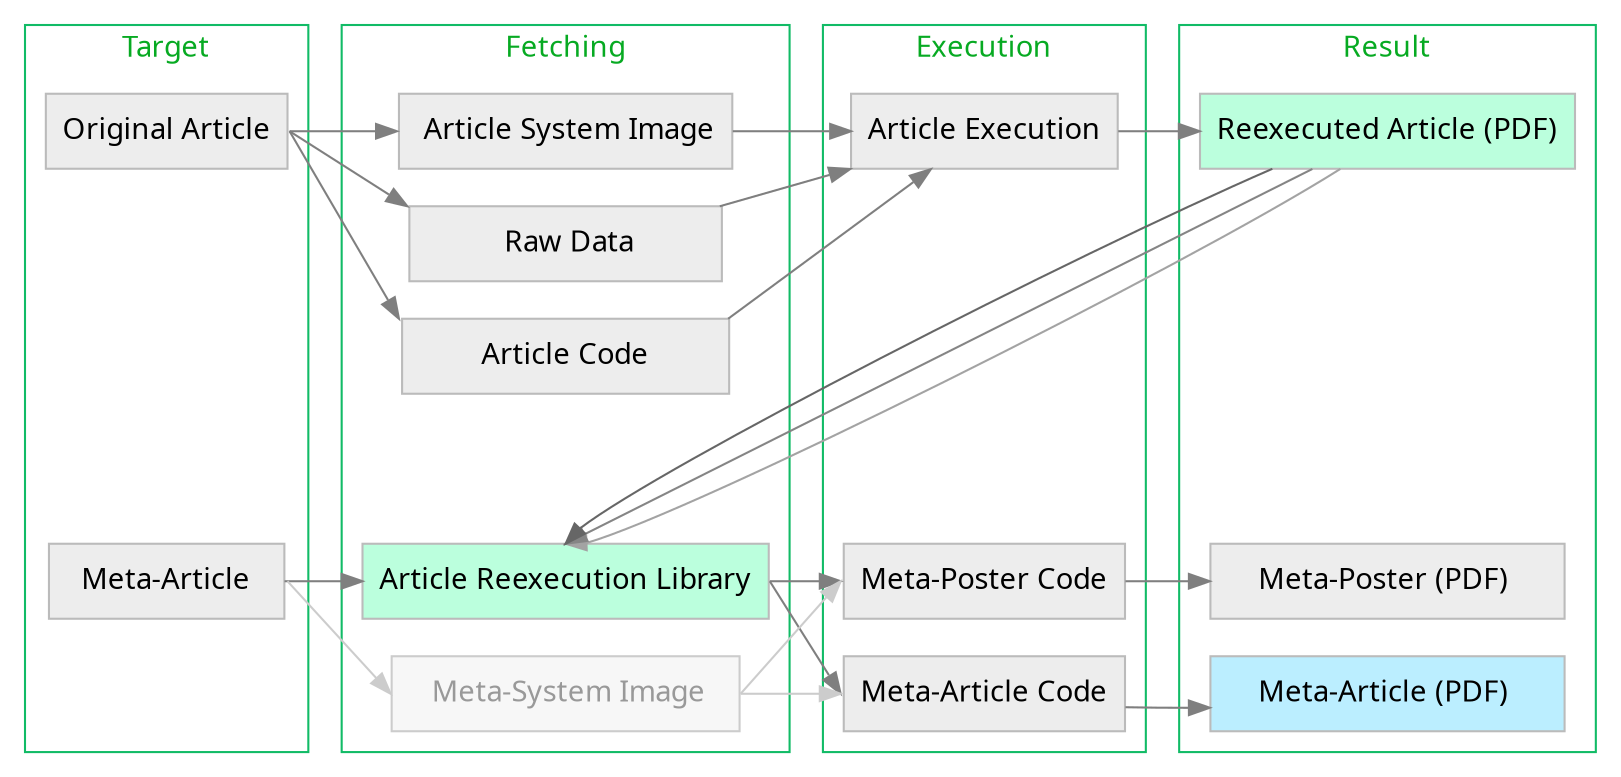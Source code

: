 digraph graphname {
    size="14,8";
    graph [fontname = "sans", margin=0, splines=line];
    rankdir="LR";
    node [fontname = "sans", style=filled];
    edge [fontname = "sans", color=gray50];
    subgraph cluster0 {
        margin=10;
        label = "Target";
        fontcolor = "#07aa22";
        color = "#11bb66";

        oa[label="Original Article", shape=box, color="#BBBBBB", fillcolor=grey93];
        blank00 [style=invis];
        blank01 [style=invis];
        blank02 [style=invis];
        ma[label="  Meta-Article  ", shape=box, color="#BBBBBB", fillcolor=grey93];
        blank04 [style=invis];
        }
        //{rank=same; opf_; Con}

    oa:e -> si:w;
    blank00 -> rd [style=invis];
    blank01 -> ac [style=invis];
    blank02 -> blank12 [style=invis];
    oa:e -> rd:nw [constraint=false];
    oa:e -> ac:nw [constraint=false];
    ma -> arl;
    ma:e -> mss:w [constraint=false, color="#CCCCCC"];
    blank04 -> mss [style=invis];

    subgraph cluster1 {
        margin=10;
        label = "Fetching";
        fontcolor = "#07aa22";
        color = "#11bb66";

        si[label=" Article System Image", shape=box, color="#BBBBBB", fillcolor=grey93];
        rd[label="          Raw Data         ", shape=box, color="#BBBBBB", fillcolor=grey93];
        ac[label="        Article Code        ", shape=box, color="#BBBBBB", fillcolor=grey93];
        blank12 [style=invis];
        arl[label="Article Reexecution Library", shape=box, color="#BBBBBB", fillcolor="#bbffdd"];
        mss[label="   Meta-System Image  ", shape=box, color="#CCCCCC", fillcolor=grey97, fontcolor="#999999"]
        }

    si -> ae [weight=9];
    rd -> blank21 [style=invis];
    arl:e -> mpc:w;
    ac -> blank22[style=invis];
    blank12 -> blank23 [style=invis];
    rd:ne -> ae [constraint=false];
    ac:ne-> ae [constraint=false];
    arl:e -> mac:w [constraint=false];
    mss -> mac [style=invis];
    mss:e -> mac:w [constraint=false, color="#CCCCCC"]
    mss:e -> mpc:w [constraint=false, color="#CCCCCC"]

    subgraph cluster2 {
        margin=10;
        label = "Execution";
        fontcolor = "#07aa22";
        color = "#11bb66";

        ae[label="Article Execution", shape=box, color="#BBBBBB", fillcolor=grey93];
        blank21 [style=invis];
        blank22 [style=invis];
        blank23 [style=invis];
        mpc[label="Meta-Poster Code", shape=box, color="#BBBBBB", fillcolor=grey93];
        mac[label="Meta-Article Code", shape=box, color="#BBBBBB", fillcolor=grey93];
        }

    ae -> ra;
    blank21 -> blank30 [style=invis];
    blank22 -> blank31 [style=invis];
    blank31 -> blank23 [style=invis];
    blank23 -> blank33 [style=invis]
    mpc -> mpp;
    mac -> map [constraint=false];

    subgraph cluster3 {
        margin=10;
        label = "Result";
        fontcolor = "#07aa22";
        color = "#11bb66";

        ra[label="Reexecuted Article (PDF)", shape=box, color="#BBBBBB", fillcolor="#bbffdd"];
        blank30 [style=invis];
        blank31 [style=invis];
        map[label="    Meta-Article (PDF)     ", shape=box, color="#BBBBBB", fillcolor="#bbeeff"];
        mpp[label="    Meta-Poster (PDF)     ", shape=box, color="#BBBBBB", fillcolor=grey93];
        blank33 [style=invis];
        }
    ra -> arl:n [constraint=false, color=grey64];
    ra -> arl:n [constraint=false, color=grey52];
    ra -> arl:n [constraint=false, color=grey40];
    mac -> map [style=invis];
}
